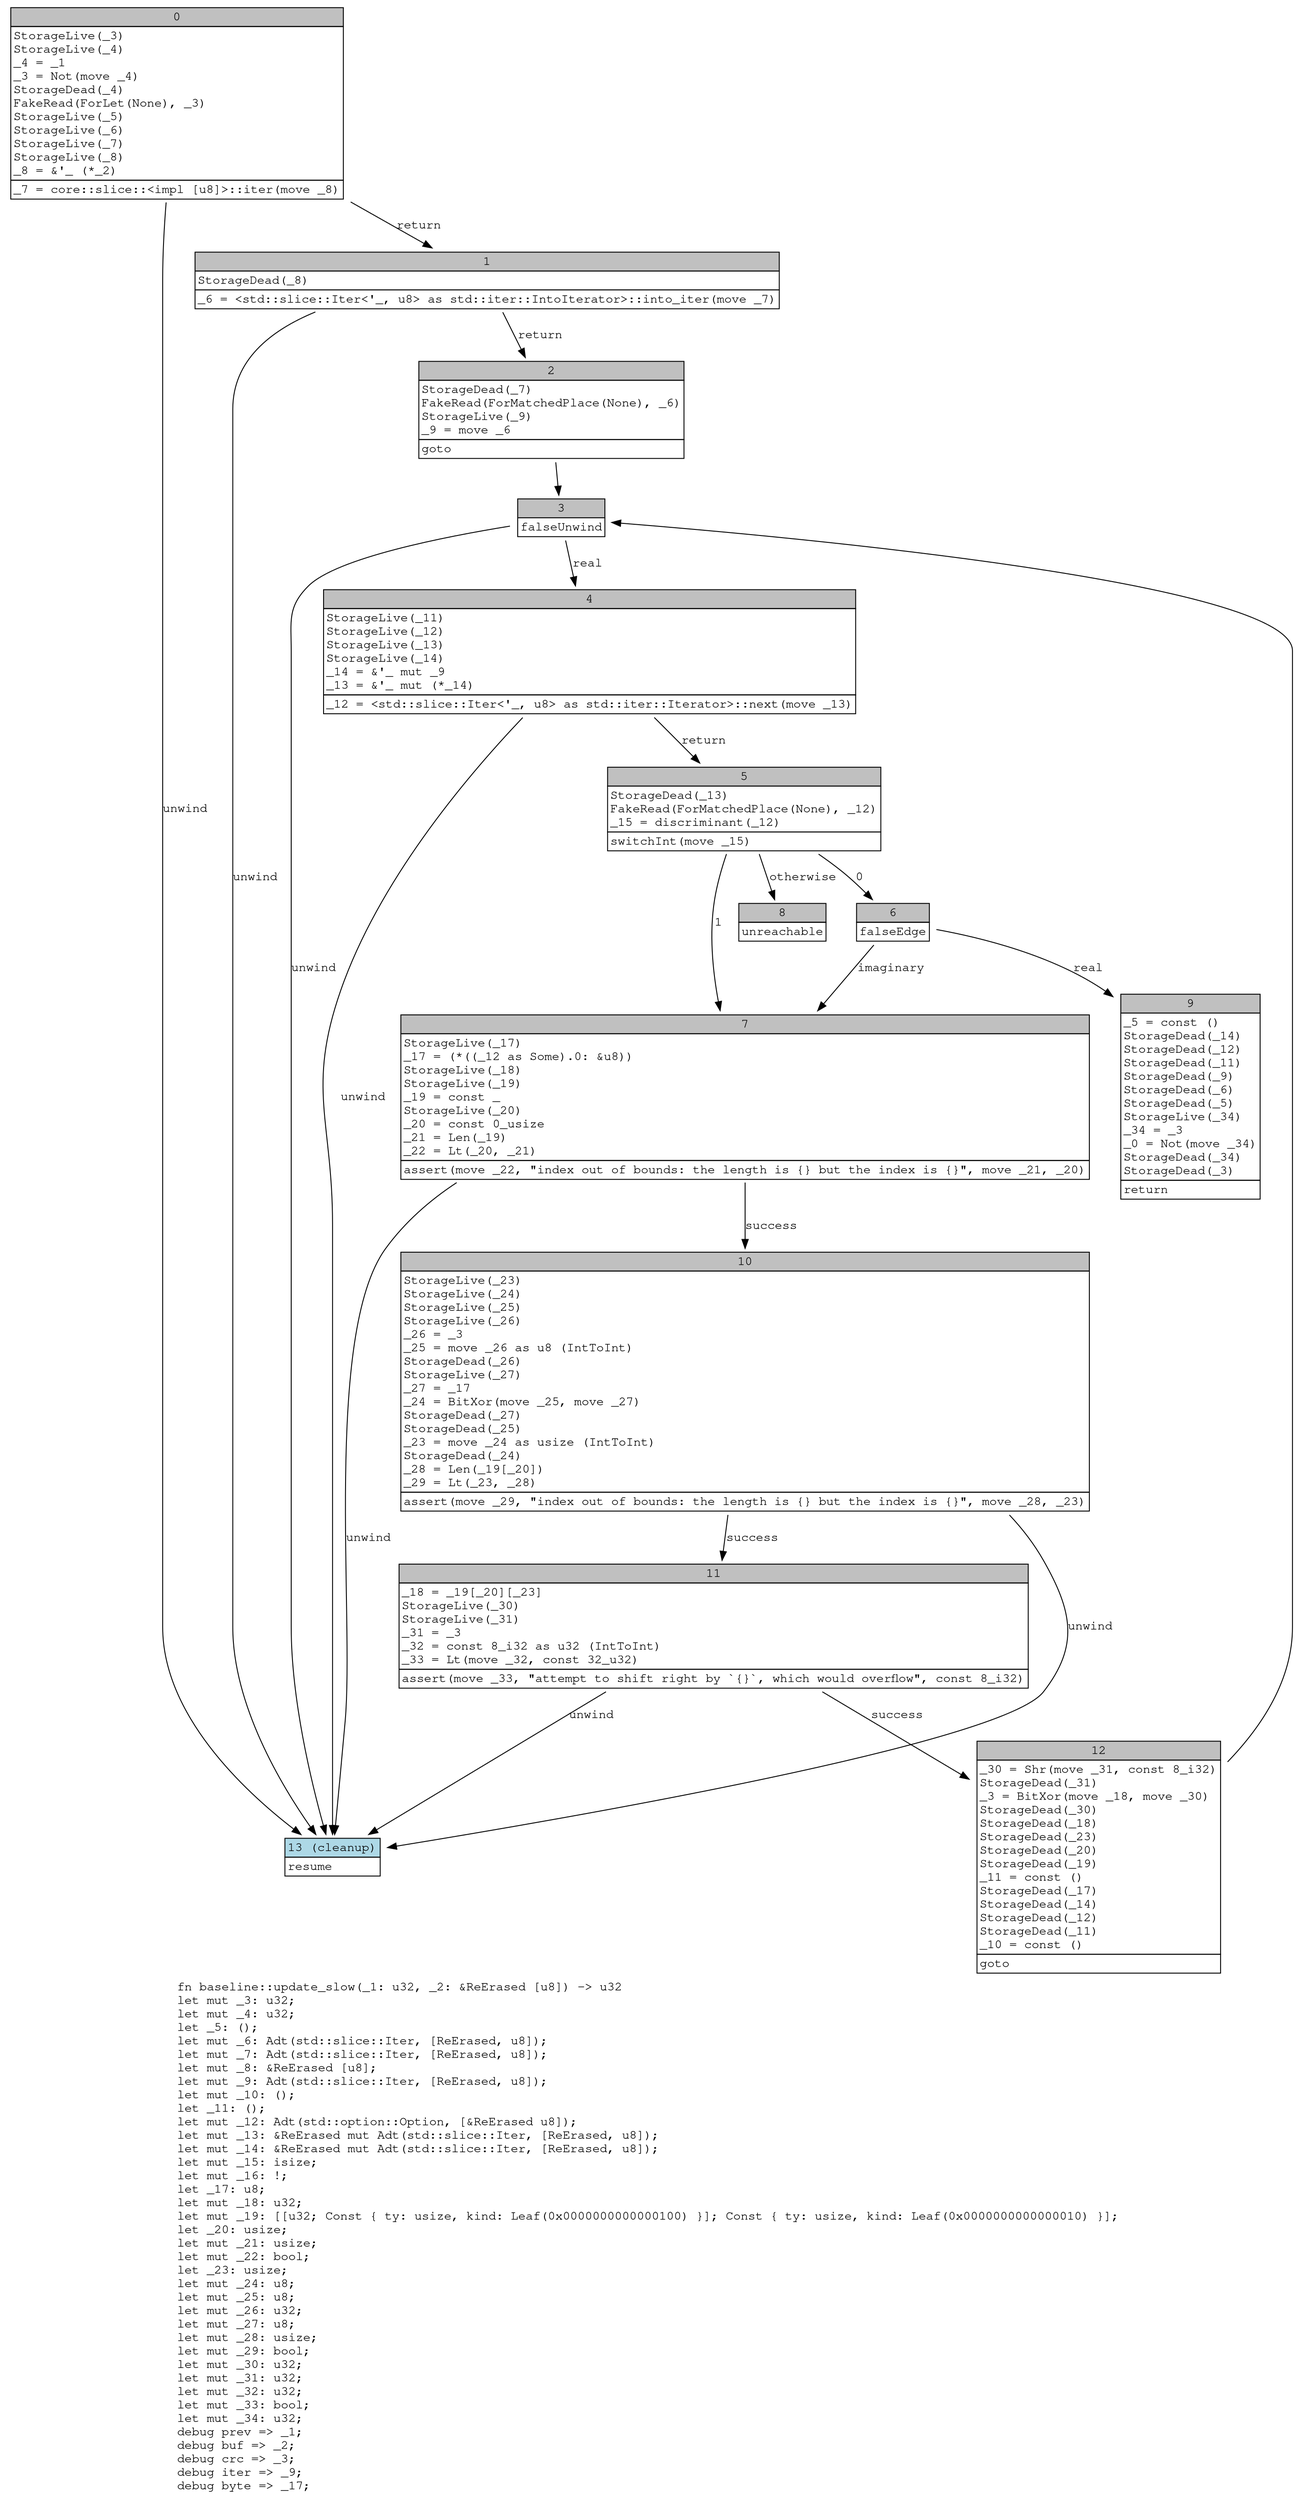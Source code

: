 digraph Mir_0_18 {
    graph [fontname="Courier, monospace"];
    node [fontname="Courier, monospace"];
    edge [fontname="Courier, monospace"];
    label=<fn baseline::update_slow(_1: u32, _2: &amp;ReErased [u8]) -&gt; u32<br align="left"/>let mut _3: u32;<br align="left"/>let mut _4: u32;<br align="left"/>let _5: ();<br align="left"/>let mut _6: Adt(std::slice::Iter, [ReErased, u8]);<br align="left"/>let mut _7: Adt(std::slice::Iter, [ReErased, u8]);<br align="left"/>let mut _8: &amp;ReErased [u8];<br align="left"/>let mut _9: Adt(std::slice::Iter, [ReErased, u8]);<br align="left"/>let mut _10: ();<br align="left"/>let _11: ();<br align="left"/>let mut _12: Adt(std::option::Option, [&amp;ReErased u8]);<br align="left"/>let mut _13: &amp;ReErased mut Adt(std::slice::Iter, [ReErased, u8]);<br align="left"/>let mut _14: &amp;ReErased mut Adt(std::slice::Iter, [ReErased, u8]);<br align="left"/>let mut _15: isize;<br align="left"/>let mut _16: !;<br align="left"/>let _17: u8;<br align="left"/>let mut _18: u32;<br align="left"/>let mut _19: [[u32; Const { ty: usize, kind: Leaf(0x0000000000000100) }]; Const { ty: usize, kind: Leaf(0x0000000000000010) }];<br align="left"/>let _20: usize;<br align="left"/>let mut _21: usize;<br align="left"/>let mut _22: bool;<br align="left"/>let _23: usize;<br align="left"/>let mut _24: u8;<br align="left"/>let mut _25: u8;<br align="left"/>let mut _26: u32;<br align="left"/>let mut _27: u8;<br align="left"/>let mut _28: usize;<br align="left"/>let mut _29: bool;<br align="left"/>let mut _30: u32;<br align="left"/>let mut _31: u32;<br align="left"/>let mut _32: u32;<br align="left"/>let mut _33: bool;<br align="left"/>let mut _34: u32;<br align="left"/>debug prev =&gt; _1;<br align="left"/>debug buf =&gt; _2;<br align="left"/>debug crc =&gt; _3;<br align="left"/>debug iter =&gt; _9;<br align="left"/>debug byte =&gt; _17;<br align="left"/>>;
    bb0__0_18 [shape="none", label=<<table border="0" cellborder="1" cellspacing="0"><tr><td bgcolor="gray" align="center" colspan="1">0</td></tr><tr><td align="left" balign="left">StorageLive(_3)<br/>StorageLive(_4)<br/>_4 = _1<br/>_3 = Not(move _4)<br/>StorageDead(_4)<br/>FakeRead(ForLet(None), _3)<br/>StorageLive(_5)<br/>StorageLive(_6)<br/>StorageLive(_7)<br/>StorageLive(_8)<br/>_8 = &amp;'_ (*_2)<br/></td></tr><tr><td align="left">_7 = core::slice::&lt;impl [u8]&gt;::iter(move _8)</td></tr></table>>];
    bb1__0_18 [shape="none", label=<<table border="0" cellborder="1" cellspacing="0"><tr><td bgcolor="gray" align="center" colspan="1">1</td></tr><tr><td align="left" balign="left">StorageDead(_8)<br/></td></tr><tr><td align="left">_6 = &lt;std::slice::Iter&lt;'_, u8&gt; as std::iter::IntoIterator&gt;::into_iter(move _7)</td></tr></table>>];
    bb2__0_18 [shape="none", label=<<table border="0" cellborder="1" cellspacing="0"><tr><td bgcolor="gray" align="center" colspan="1">2</td></tr><tr><td align="left" balign="left">StorageDead(_7)<br/>FakeRead(ForMatchedPlace(None), _6)<br/>StorageLive(_9)<br/>_9 = move _6<br/></td></tr><tr><td align="left">goto</td></tr></table>>];
    bb3__0_18 [shape="none", label=<<table border="0" cellborder="1" cellspacing="0"><tr><td bgcolor="gray" align="center" colspan="1">3</td></tr><tr><td align="left">falseUnwind</td></tr></table>>];
    bb4__0_18 [shape="none", label=<<table border="0" cellborder="1" cellspacing="0"><tr><td bgcolor="gray" align="center" colspan="1">4</td></tr><tr><td align="left" balign="left">StorageLive(_11)<br/>StorageLive(_12)<br/>StorageLive(_13)<br/>StorageLive(_14)<br/>_14 = &amp;'_ mut _9<br/>_13 = &amp;'_ mut (*_14)<br/></td></tr><tr><td align="left">_12 = &lt;std::slice::Iter&lt;'_, u8&gt; as std::iter::Iterator&gt;::next(move _13)</td></tr></table>>];
    bb5__0_18 [shape="none", label=<<table border="0" cellborder="1" cellspacing="0"><tr><td bgcolor="gray" align="center" colspan="1">5</td></tr><tr><td align="left" balign="left">StorageDead(_13)<br/>FakeRead(ForMatchedPlace(None), _12)<br/>_15 = discriminant(_12)<br/></td></tr><tr><td align="left">switchInt(move _15)</td></tr></table>>];
    bb6__0_18 [shape="none", label=<<table border="0" cellborder="1" cellspacing="0"><tr><td bgcolor="gray" align="center" colspan="1">6</td></tr><tr><td align="left">falseEdge</td></tr></table>>];
    bb7__0_18 [shape="none", label=<<table border="0" cellborder="1" cellspacing="0"><tr><td bgcolor="gray" align="center" colspan="1">7</td></tr><tr><td align="left" balign="left">StorageLive(_17)<br/>_17 = (*((_12 as Some).0: &amp;u8))<br/>StorageLive(_18)<br/>StorageLive(_19)<br/>_19 = const _<br/>StorageLive(_20)<br/>_20 = const 0_usize<br/>_21 = Len(_19)<br/>_22 = Lt(_20, _21)<br/></td></tr><tr><td align="left">assert(move _22, &quot;index out of bounds: the length is {} but the index is {}&quot;, move _21, _20)</td></tr></table>>];
    bb8__0_18 [shape="none", label=<<table border="0" cellborder="1" cellspacing="0"><tr><td bgcolor="gray" align="center" colspan="1">8</td></tr><tr><td align="left">unreachable</td></tr></table>>];
    bb9__0_18 [shape="none", label=<<table border="0" cellborder="1" cellspacing="0"><tr><td bgcolor="gray" align="center" colspan="1">9</td></tr><tr><td align="left" balign="left">_5 = const ()<br/>StorageDead(_14)<br/>StorageDead(_12)<br/>StorageDead(_11)<br/>StorageDead(_9)<br/>StorageDead(_6)<br/>StorageDead(_5)<br/>StorageLive(_34)<br/>_34 = _3<br/>_0 = Not(move _34)<br/>StorageDead(_34)<br/>StorageDead(_3)<br/></td></tr><tr><td align="left">return</td></tr></table>>];
    bb10__0_18 [shape="none", label=<<table border="0" cellborder="1" cellspacing="0"><tr><td bgcolor="gray" align="center" colspan="1">10</td></tr><tr><td align="left" balign="left">StorageLive(_23)<br/>StorageLive(_24)<br/>StorageLive(_25)<br/>StorageLive(_26)<br/>_26 = _3<br/>_25 = move _26 as u8 (IntToInt)<br/>StorageDead(_26)<br/>StorageLive(_27)<br/>_27 = _17<br/>_24 = BitXor(move _25, move _27)<br/>StorageDead(_27)<br/>StorageDead(_25)<br/>_23 = move _24 as usize (IntToInt)<br/>StorageDead(_24)<br/>_28 = Len(_19[_20])<br/>_29 = Lt(_23, _28)<br/></td></tr><tr><td align="left">assert(move _29, &quot;index out of bounds: the length is {} but the index is {}&quot;, move _28, _23)</td></tr></table>>];
    bb11__0_18 [shape="none", label=<<table border="0" cellborder="1" cellspacing="0"><tr><td bgcolor="gray" align="center" colspan="1">11</td></tr><tr><td align="left" balign="left">_18 = _19[_20][_23]<br/>StorageLive(_30)<br/>StorageLive(_31)<br/>_31 = _3<br/>_32 = const 8_i32 as u32 (IntToInt)<br/>_33 = Lt(move _32, const 32_u32)<br/></td></tr><tr><td align="left">assert(move _33, &quot;attempt to shift right by `{}`, which would overflow&quot;, const 8_i32)</td></tr></table>>];
    bb12__0_18 [shape="none", label=<<table border="0" cellborder="1" cellspacing="0"><tr><td bgcolor="gray" align="center" colspan="1">12</td></tr><tr><td align="left" balign="left">_30 = Shr(move _31, const 8_i32)<br/>StorageDead(_31)<br/>_3 = BitXor(move _18, move _30)<br/>StorageDead(_30)<br/>StorageDead(_18)<br/>StorageDead(_23)<br/>StorageDead(_20)<br/>StorageDead(_19)<br/>_11 = const ()<br/>StorageDead(_17)<br/>StorageDead(_14)<br/>StorageDead(_12)<br/>StorageDead(_11)<br/>_10 = const ()<br/></td></tr><tr><td align="left">goto</td></tr></table>>];
    bb13__0_18 [shape="none", label=<<table border="0" cellborder="1" cellspacing="0"><tr><td bgcolor="lightblue" align="center" colspan="1">13 (cleanup)</td></tr><tr><td align="left">resume</td></tr></table>>];
    bb0__0_18 -> bb1__0_18 [label="return"];
    bb0__0_18 -> bb13__0_18 [label="unwind"];
    bb1__0_18 -> bb2__0_18 [label="return"];
    bb1__0_18 -> bb13__0_18 [label="unwind"];
    bb2__0_18 -> bb3__0_18 [label=""];
    bb3__0_18 -> bb4__0_18 [label="real"];
    bb3__0_18 -> bb13__0_18 [label="unwind"];
    bb4__0_18 -> bb5__0_18 [label="return"];
    bb4__0_18 -> bb13__0_18 [label="unwind"];
    bb5__0_18 -> bb6__0_18 [label="0"];
    bb5__0_18 -> bb7__0_18 [label="1"];
    bb5__0_18 -> bb8__0_18 [label="otherwise"];
    bb6__0_18 -> bb9__0_18 [label="real"];
    bb6__0_18 -> bb7__0_18 [label="imaginary"];
    bb7__0_18 -> bb10__0_18 [label="success"];
    bb7__0_18 -> bb13__0_18 [label="unwind"];
    bb10__0_18 -> bb11__0_18 [label="success"];
    bb10__0_18 -> bb13__0_18 [label="unwind"];
    bb11__0_18 -> bb12__0_18 [label="success"];
    bb11__0_18 -> bb13__0_18 [label="unwind"];
    bb12__0_18 -> bb3__0_18 [label=""];
}
